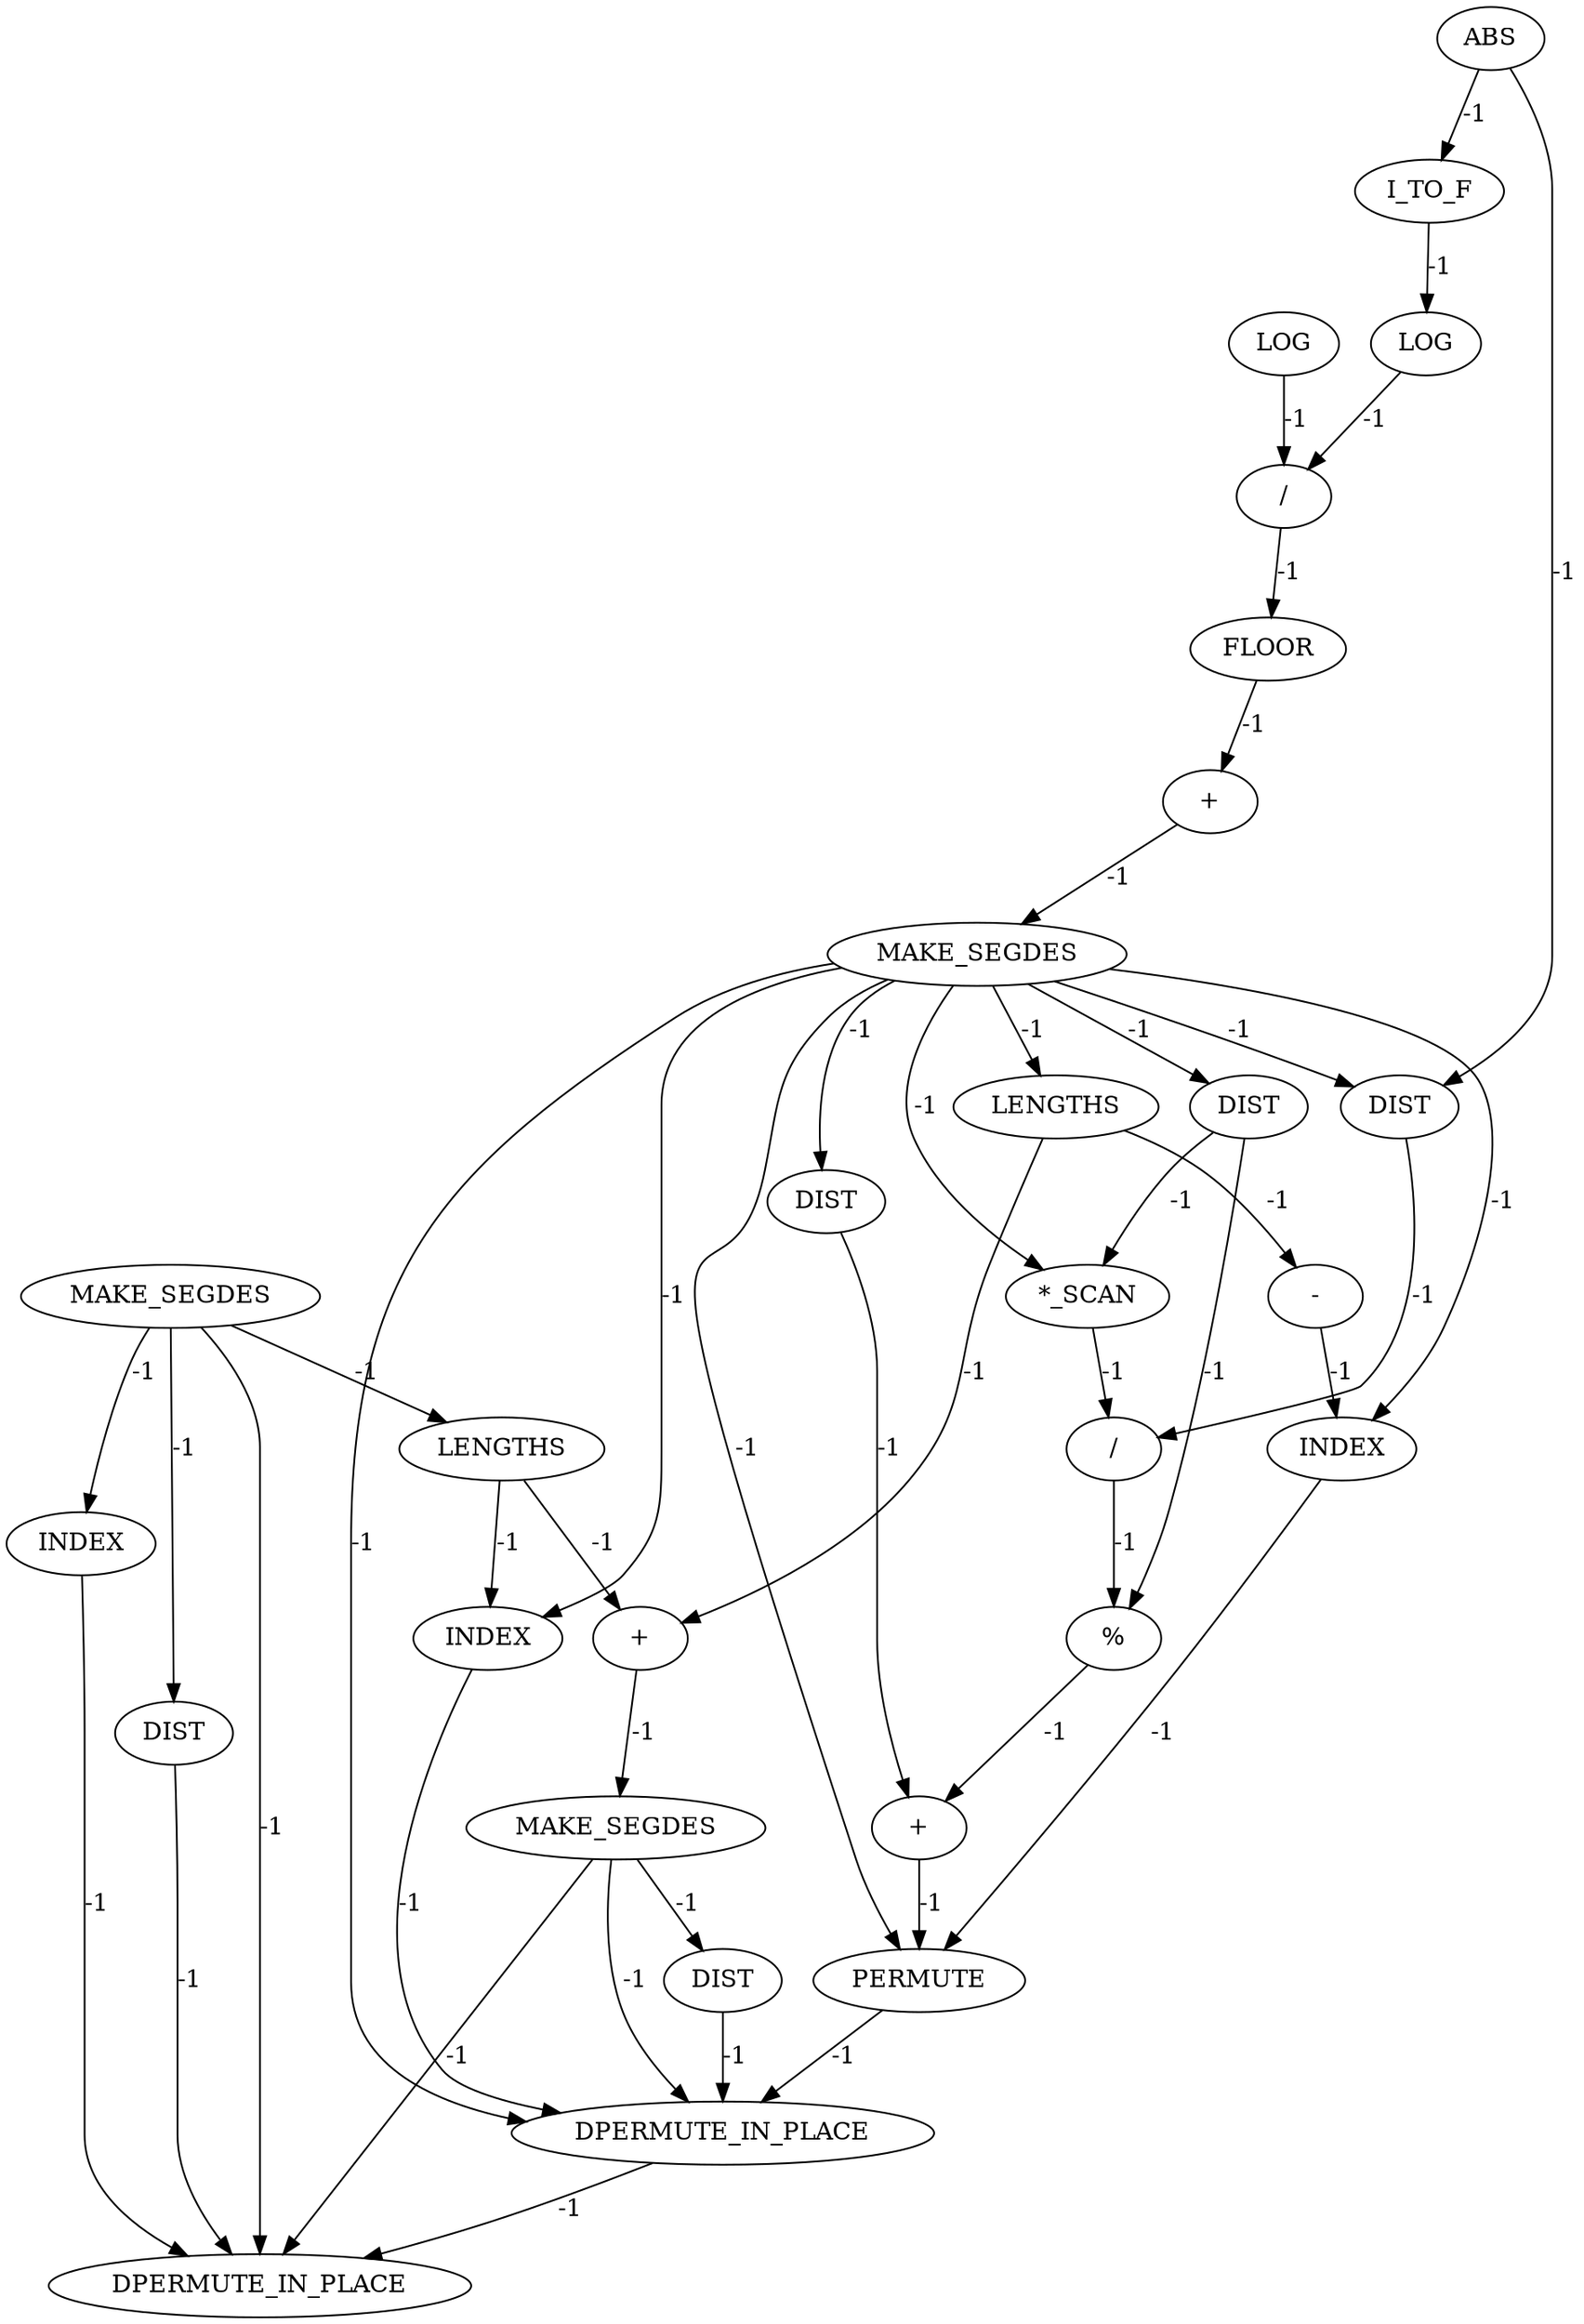 digraph {
	is_A_INST_6629 [label=DIST cost=0]
	is_A_INST_6529 [label=DIST cost=0]
	is_A_INST_6504 [label="/" cost=0]
	is_A_INST_6515 [label=DIST cost=0]
	is_A_INST_6557 [label=LENGTHS cost=0]
	is_A_INST_6595 [label=INDEX cost=0]
	is_A_INST_6567 [label=INDEX cost=0]
	is_A_INST_6509 [label=MAKE_SEGDES cost=0]
	is_A_INST_6505 [label=FLOOR cost=0]
	is_A_INST_6506 [label="+" cost=0]
	is_A_INST_6575 [label=PERMUTE cost=0]
	is_A_INST_6499 [label=LOG cost=0]
	is_A_INST_6618 [label="+" cost=0]
	is_A_INST_1433 [label=ABS cost=0]
	is_A_INST_6548 [label="%" cost=0]
	is_A_INST_6607 [label=INDEX cost=0]
	is_A_INST_6599 [label=LENGTHS cost=0]
	is_A_INST_6715 [label=DPERMUTE_IN_PLACE cost=0]
	is_A_INST_6623 [label=MAKE_SEGDES cost=0]
	is_A_INST_6584 [label=DIST cost=0]
	is_A_INST_6578 [label=MAKE_SEGDES cost=0]
	is_A_INST_6714 [label=DPERMUTE_IN_PLACE cost=0]
	is_A_INST_6496 [label=I_TO_F cost=0]
	is_A_INST_6559 [label="-" cost=0]
	is_A_INST_6517 [label="*_SCAN" cost=0]
	is_A_INST_6522 [label=DIST cost=0]
	is_A_INST_6501 [label=LOG cost=0]
	is_A_INST_6537 [label="/" cost=0]
	is_A_INST_6551 [label="+" cost=0]
	is_A_INST_6629 -> is_A_INST_6714 [label=-1 cost=-1]
	is_A_INST_6529 -> is_A_INST_6551 [label=-1 cost=-1]
	is_A_INST_6504 -> is_A_INST_6505 [label=-1 cost=-1]
	is_A_INST_6515 -> is_A_INST_6517 [label=-1 cost=-1]
	is_A_INST_6515 -> is_A_INST_6548 [label=-1 cost=-1]
	is_A_INST_6557 -> is_A_INST_6559 [label=-1 cost=-1]
	is_A_INST_6557 -> is_A_INST_6618 [label=-1 cost=-1]
	is_A_INST_6595 -> is_A_INST_6715 [label=-1 cost=-1]
	is_A_INST_6567 -> is_A_INST_6575 [label=-1 cost=-1]
	is_A_INST_6509 -> is_A_INST_6515 [label=-1 cost=-1]
	is_A_INST_6509 -> is_A_INST_6517 [label=-1 cost=-1]
	is_A_INST_6509 -> is_A_INST_6522 [label=-1 cost=-1]
	is_A_INST_6509 -> is_A_INST_6529 [label=-1 cost=-1]
	is_A_INST_6509 -> is_A_INST_6557 [label=-1 cost=-1]
	is_A_INST_6509 -> is_A_INST_6567 [label=-1 cost=-1]
	is_A_INST_6509 -> is_A_INST_6575 [label=-1 cost=-1]
	is_A_INST_6509 -> is_A_INST_6607 [label=-1 cost=-1]
	is_A_INST_6509 -> is_A_INST_6714 [label=-1 cost=-1]
	is_A_INST_6505 -> is_A_INST_6506 [label=-1 cost=-1]
	is_A_INST_6506 -> is_A_INST_6509 [label=-1 cost=-1]
	is_A_INST_6575 -> is_A_INST_6714 [label=-1 cost=-1]
	is_A_INST_6499 -> is_A_INST_6504 [label=-1 cost=-1]
	is_A_INST_6618 -> is_A_INST_6623 [label=-1 cost=-1]
	is_A_INST_1433 -> is_A_INST_6496 [label=-1 cost=-1]
	is_A_INST_1433 -> is_A_INST_6522 [label=-1 cost=-1]
	is_A_INST_6548 -> is_A_INST_6551 [label=-1 cost=-1]
	is_A_INST_6607 -> is_A_INST_6714 [label=-1 cost=-1]
	is_A_INST_6599 -> is_A_INST_6607 [label=-1 cost=-1]
	is_A_INST_6599 -> is_A_INST_6618 [label=-1 cost=-1]
	is_A_INST_6623 -> is_A_INST_6629 [label=-1 cost=-1]
	is_A_INST_6623 -> is_A_INST_6714 [label=-1 cost=-1]
	is_A_INST_6623 -> is_A_INST_6715 [label=-1 cost=-1]
	is_A_INST_6584 -> is_A_INST_6715 [label=-1 cost=-1]
	is_A_INST_6578 -> is_A_INST_6584 [label=-1 cost=-1]
	is_A_INST_6578 -> is_A_INST_6595 [label=-1 cost=-1]
	is_A_INST_6578 -> is_A_INST_6599 [label=-1 cost=-1]
	is_A_INST_6578 -> is_A_INST_6715 [label=-1 cost=-1]
	is_A_INST_6714 -> is_A_INST_6715 [label=-1 cost=-1]
	is_A_INST_6496 -> is_A_INST_6499 [label=-1 cost=-1]
	is_A_INST_6559 -> is_A_INST_6567 [label=-1 cost=-1]
	is_A_INST_6517 -> is_A_INST_6537 [label=-1 cost=-1]
	is_A_INST_6522 -> is_A_INST_6537 [label=-1 cost=-1]
	is_A_INST_6501 -> is_A_INST_6504 [label=-1 cost=-1]
	is_A_INST_6537 -> is_A_INST_6548 [label=-1 cost=-1]
	is_A_INST_6551 -> is_A_INST_6575 [label=-1 cost=-1]
}
